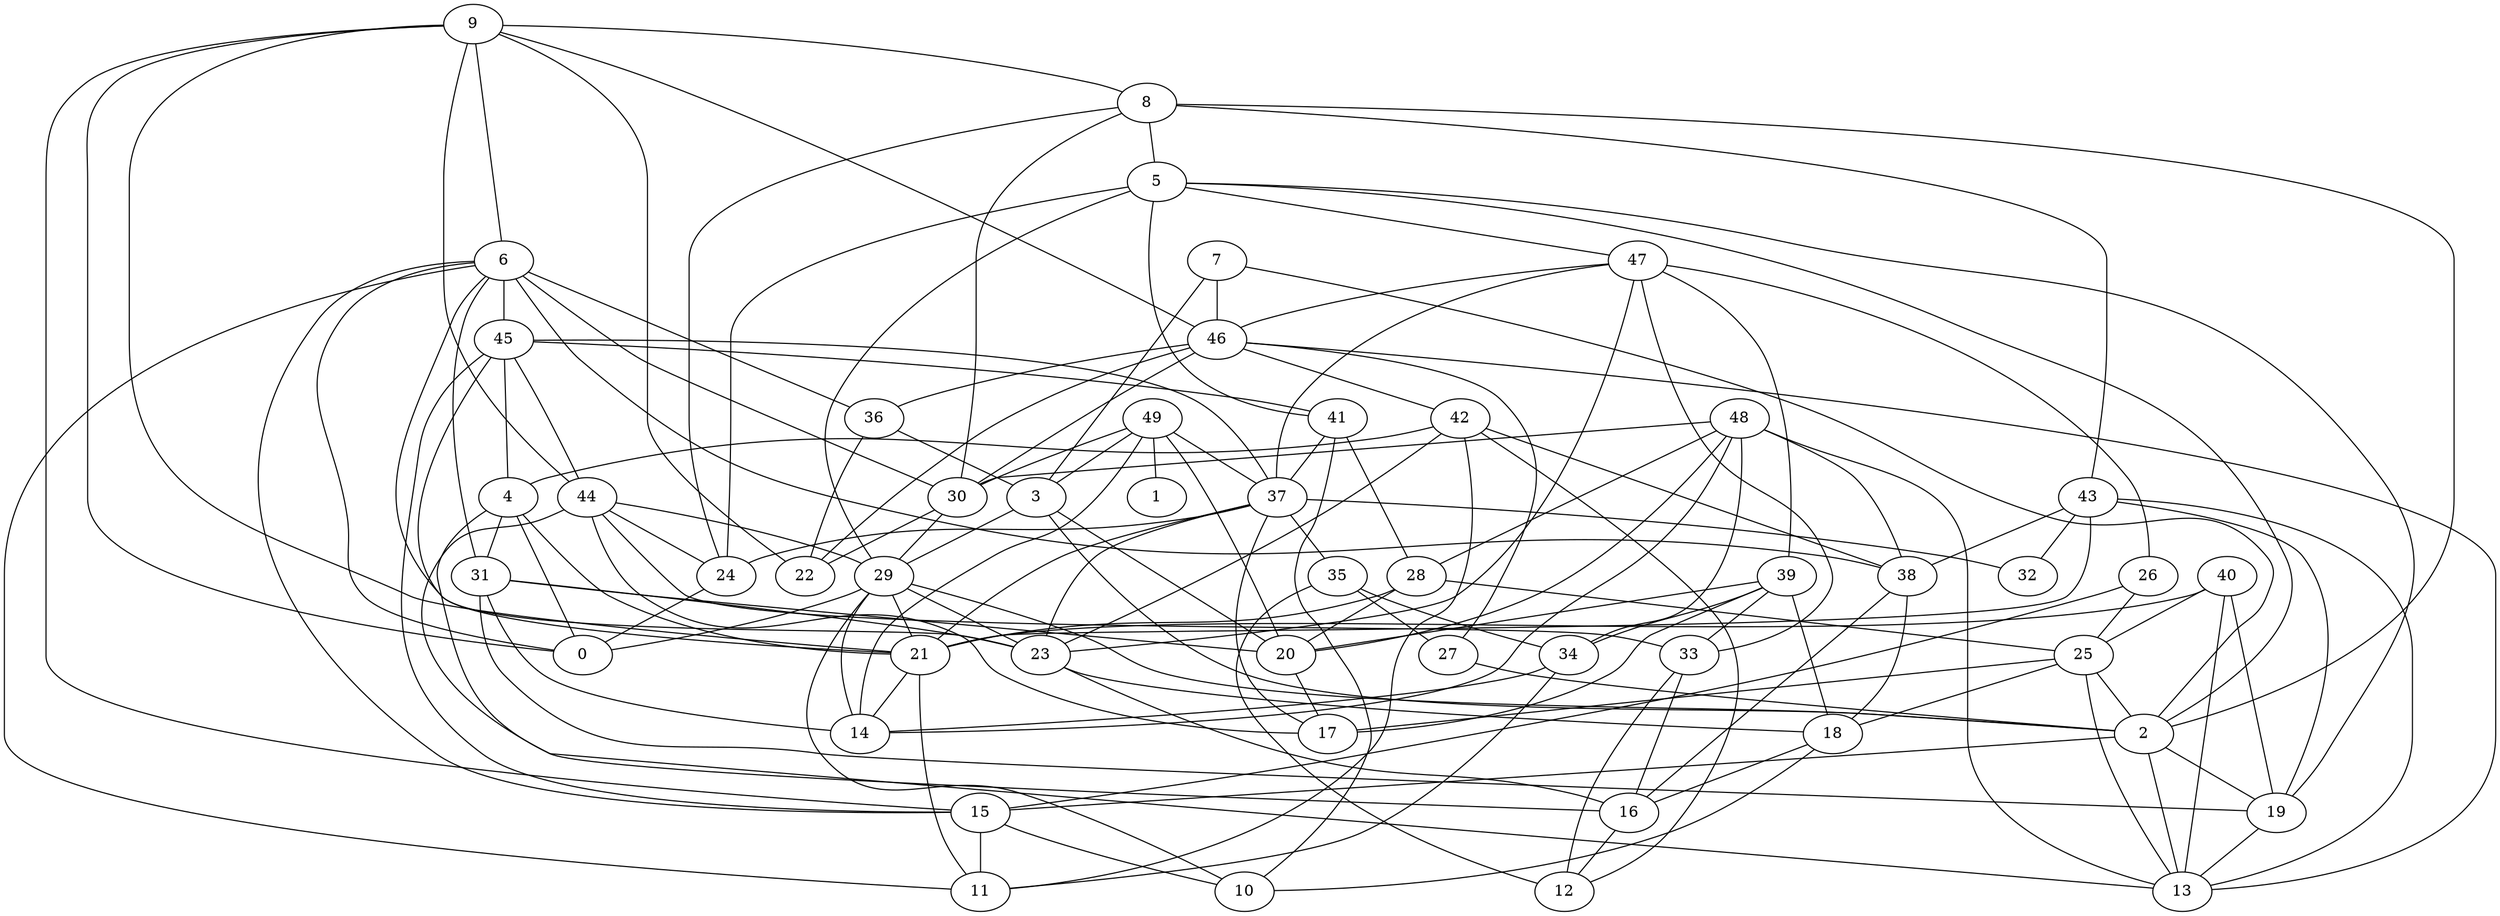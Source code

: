 digraph GG_graph {

subgraph G_graph {
edge [color = black]
"31" -> "20" [dir = none]
"43" -> "38" [dir = none]
"43" -> "19" [dir = none]
"9" -> "15" [dir = none]
"26" -> "15" [dir = none]
"33" -> "12" [dir = none]
"48" -> "20" [dir = none]
"48" -> "13" [dir = none]
"48" -> "30" [dir = none]
"39" -> "34" [dir = none]
"39" -> "17" [dir = none]
"18" -> "10" [dir = none]
"18" -> "16" [dir = none]
"5" -> "2" [dir = none]
"5" -> "41" [dir = none]
"41" -> "28" [dir = none]
"7" -> "3" [dir = none]
"47" -> "37" [dir = none]
"25" -> "18" [dir = none]
"2" -> "19" [dir = none]
"42" -> "11" [dir = none]
"42" -> "12" [dir = none]
"42" -> "4" [dir = none]
"49" -> "14" [dir = none]
"49" -> "3" [dir = none]
"49" -> "1" [dir = none]
"49" -> "37" [dir = none]
"49" -> "30" [dir = none]
"6" -> "0" [dir = none]
"6" -> "23" [dir = none]
"6" -> "30" [dir = none]
"6" -> "45" [dir = none]
"45" -> "15" [dir = none]
"45" -> "4" [dir = none]
"45" -> "44" [dir = none]
"45" -> "41" [dir = none]
"44" -> "24" [dir = none]
"44" -> "17" [dir = none]
"44" -> "29" [dir = none]
"46" -> "27" [dir = none]
"46" -> "36" [dir = none]
"46" -> "42" [dir = none]
"37" -> "32" [dir = none]
"37" -> "35" [dir = none]
"23" -> "16" [dir = none]
"21" -> "11" [dir = none]
"40" -> "13" [dir = none]
"36" -> "22" [dir = none]
"8" -> "2" [dir = none]
"34" -> "11" [dir = none]
"38" -> "18" [dir = none]
"33" -> "16" [dir = none]
"41" -> "10" [dir = none]
"16" -> "12" [dir = none]
"45" -> "21" [dir = none]
"42" -> "38" [dir = none]
"35" -> "34" [dir = none]
"4" -> "0" [dir = none]
"30" -> "22" [dir = none]
"37" -> "24" [dir = none]
"43" -> "21" [dir = none]
"40" -> "19" [dir = none]
"21" -> "14" [dir = none]
"47" -> "26" [dir = none]
"29" -> "23" [dir = none]
"6" -> "31" [dir = none]
"36" -> "3" [dir = none]
"28" -> "20" [dir = none]
"38" -> "16" [dir = none]
"25" -> "2" [dir = none]
"3" -> "2" [dir = none]
"42" -> "23" [dir = none]
"43" -> "13" [dir = none]
"29" -> "10" [dir = none]
"2" -> "15" [dir = none]
"25" -> "13" [dir = none]
"19" -> "13" [dir = none]
"9" -> "22" [dir = none]
"29" -> "2" [dir = none]
"46" -> "13" [dir = none]
"39" -> "18" [dir = none]
"44" -> "33" [dir = none]
"8" -> "24" [dir = none]
"6" -> "15" [dir = none]
"48" -> "34" [dir = none]
"9" -> "21" [dir = none]
"48" -> "28" [dir = none]
"39" -> "33" [dir = none]
"35" -> "12" [dir = none]
"8" -> "5" [dir = none]
"6" -> "38" [dir = none]
"2" -> "13" [dir = none]
"15" -> "11" [dir = none]
"29" -> "0" [dir = none]
"9" -> "6" [dir = none]
"5" -> "47" [dir = none]
"48" -> "38" [dir = none]
"27" -> "2" [dir = none]
"9" -> "44" [dir = none]
"9" -> "8" [dir = none]
"34" -> "14" [dir = none]
"4" -> "16" [dir = none]
"5" -> "24" [dir = none]
"4" -> "21" [dir = none]
"41" -> "37" [dir = none]
"6" -> "36" [dir = none]
"3" -> "20" [dir = none]
"47" -> "46" [dir = none]
"49" -> "20" [dir = none]
"5" -> "19" [dir = none]
"28" -> "25" [dir = none]
"44" -> "13" [dir = none]
"24" -> "0" [dir = none]
"31" -> "19" [dir = none]
"29" -> "14" [dir = none]
"46" -> "30" [dir = none]
"47" -> "33" [dir = none]
"26" -> "25" [dir = none]
"31" -> "23" [dir = none]
"9" -> "0" [dir = none]
"28" -> "21" [dir = none]
"7" -> "2" [dir = none]
"40" -> "25" [dir = none]
"35" -> "27" [dir = none]
"15" -> "10" [dir = none]
"9" -> "46" [dir = none]
"25" -> "17" [dir = none]
"43" -> "32" [dir = none]
"37" -> "21" [dir = none]
"40" -> "21" [dir = none]
"39" -> "20" [dir = none]
"5" -> "29" [dir = none]
"47" -> "23" [dir = none]
"4" -> "31" [dir = none]
"6" -> "11" [dir = none]
"30" -> "29" [dir = none]
"8" -> "43" [dir = none]
"29" -> "21" [dir = none]
"8" -> "30" [dir = none]
"23" -> "18" [dir = none]
"37" -> "23" [dir = none]
"47" -> "39" [dir = none]
"20" -> "17" [dir = none]
"45" -> "37" [dir = none]
"3" -> "29" [dir = none]
"48" -> "14" [dir = none]
"37" -> "17" [dir = none]
"7" -> "46" [dir = none]
"31" -> "14" [dir = none]
"46" -> "22" [dir = none]
}

}
